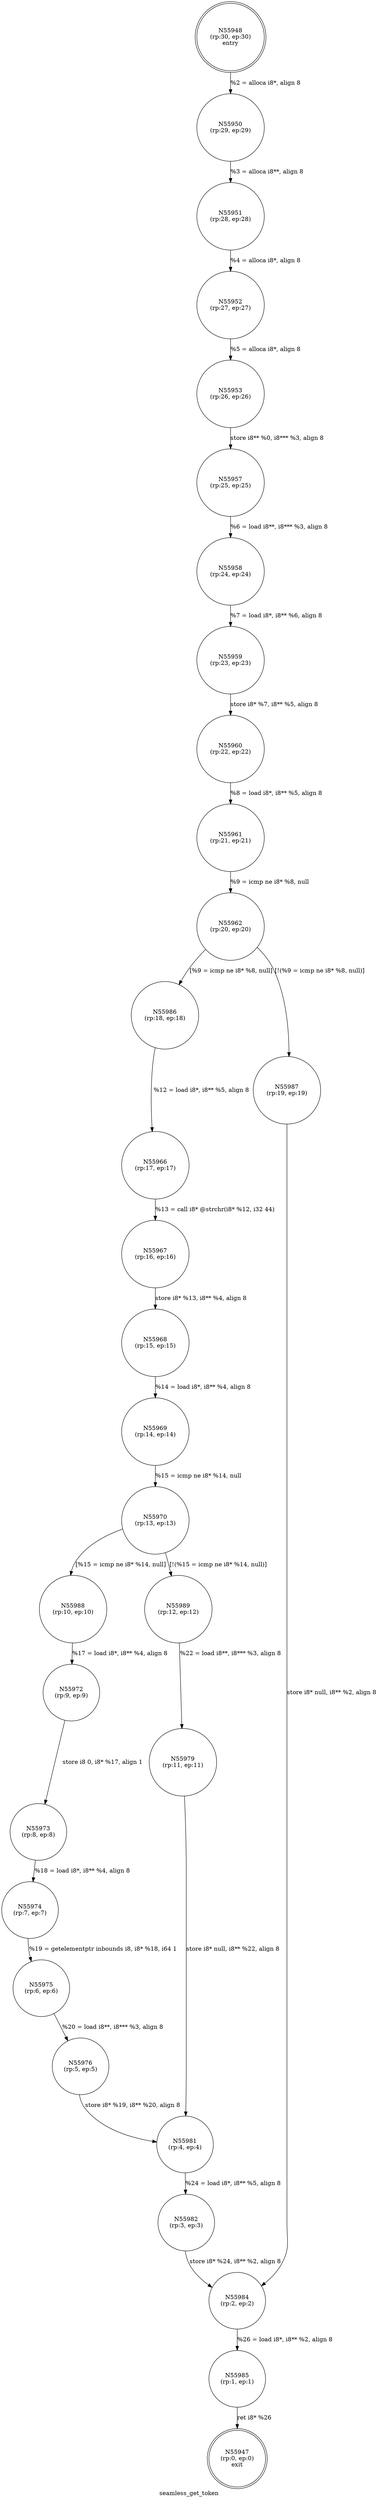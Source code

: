 digraph seamless_get_token {
label="seamless_get_token"
55947 [label="N55947\n(rp:0, ep:0)\nexit", shape="doublecircle"]
55948 [label="N55948\n(rp:30, ep:30)\nentry", shape="doublecircle"]
55948 -> 55950 [label="%2 = alloca i8*, align 8"]
55950 [label="N55950\n(rp:29, ep:29)", shape="circle"]
55950 -> 55951 [label="%3 = alloca i8**, align 8"]
55951 [label="N55951\n(rp:28, ep:28)", shape="circle"]
55951 -> 55952 [label="%4 = alloca i8*, align 8"]
55952 [label="N55952\n(rp:27, ep:27)", shape="circle"]
55952 -> 55953 [label="%5 = alloca i8*, align 8"]
55953 [label="N55953\n(rp:26, ep:26)", shape="circle"]
55953 -> 55957 [label="store i8** %0, i8*** %3, align 8"]
55957 [label="N55957\n(rp:25, ep:25)", shape="circle"]
55957 -> 55958 [label="%6 = load i8**, i8*** %3, align 8"]
55958 [label="N55958\n(rp:24, ep:24)", shape="circle"]
55958 -> 55959 [label="%7 = load i8*, i8** %6, align 8"]
55959 [label="N55959\n(rp:23, ep:23)", shape="circle"]
55959 -> 55960 [label="store i8* %7, i8** %5, align 8"]
55960 [label="N55960\n(rp:22, ep:22)", shape="circle"]
55960 -> 55961 [label="%8 = load i8*, i8** %5, align 8"]
55961 [label="N55961\n(rp:21, ep:21)", shape="circle"]
55961 -> 55962 [label="%9 = icmp ne i8* %8, null"]
55962 [label="N55962\n(rp:20, ep:20)", shape="circle"]
55962 -> 55986 [label="[%9 = icmp ne i8* %8, null]"]
55962 -> 55987 [label="[!(%9 = icmp ne i8* %8, null)]"]
55966 [label="N55966\n(rp:17, ep:17)", shape="circle"]
55966 -> 55967 [label="%13 = call i8* @strchr(i8* %12, i32 44)"]
55967 [label="N55967\n(rp:16, ep:16)", shape="circle"]
55967 -> 55968 [label="store i8* %13, i8** %4, align 8"]
55968 [label="N55968\n(rp:15, ep:15)", shape="circle"]
55968 -> 55969 [label="%14 = load i8*, i8** %4, align 8"]
55969 [label="N55969\n(rp:14, ep:14)", shape="circle"]
55969 -> 55970 [label="%15 = icmp ne i8* %14, null"]
55970 [label="N55970\n(rp:13, ep:13)", shape="circle"]
55970 -> 55988 [label="[%15 = icmp ne i8* %14, null]"]
55970 -> 55989 [label="[!(%15 = icmp ne i8* %14, null)]"]
55972 [label="N55972\n(rp:9, ep:9)", shape="circle"]
55972 -> 55973 [label="store i8 0, i8* %17, align 1"]
55973 [label="N55973\n(rp:8, ep:8)", shape="circle"]
55973 -> 55974 [label="%18 = load i8*, i8** %4, align 8"]
55974 [label="N55974\n(rp:7, ep:7)", shape="circle"]
55974 -> 55975 [label="%19 = getelementptr inbounds i8, i8* %18, i64 1"]
55975 [label="N55975\n(rp:6, ep:6)", shape="circle"]
55975 -> 55976 [label="%20 = load i8**, i8*** %3, align 8"]
55976 [label="N55976\n(rp:5, ep:5)", shape="circle"]
55976 -> 55981 [label="store i8* %19, i8** %20, align 8"]
55979 [label="N55979\n(rp:11, ep:11)", shape="circle"]
55979 -> 55981 [label="store i8* null, i8** %22, align 8"]
55981 [label="N55981\n(rp:4, ep:4)", shape="circle"]
55981 -> 55982 [label="%24 = load i8*, i8** %5, align 8"]
55982 [label="N55982\n(rp:3, ep:3)", shape="circle"]
55982 -> 55984 [label="store i8* %24, i8** %2, align 8"]
55984 [label="N55984\n(rp:2, ep:2)", shape="circle"]
55984 -> 55985 [label="%26 = load i8*, i8** %2, align 8"]
55985 [label="N55985\n(rp:1, ep:1)", shape="circle"]
55985 -> 55947 [label="ret i8* %26"]
55986 [label="N55986\n(rp:18, ep:18)", shape="circle"]
55986 -> 55966 [label="%12 = load i8*, i8** %5, align 8"]
55987 [label="N55987\n(rp:19, ep:19)", shape="circle"]
55987 -> 55984 [label="store i8* null, i8** %2, align 8"]
55988 [label="N55988\n(rp:10, ep:10)", shape="circle"]
55988 -> 55972 [label="%17 = load i8*, i8** %4, align 8"]
55989 [label="N55989\n(rp:12, ep:12)", shape="circle"]
55989 -> 55979 [label="%22 = load i8**, i8*** %3, align 8"]
}
